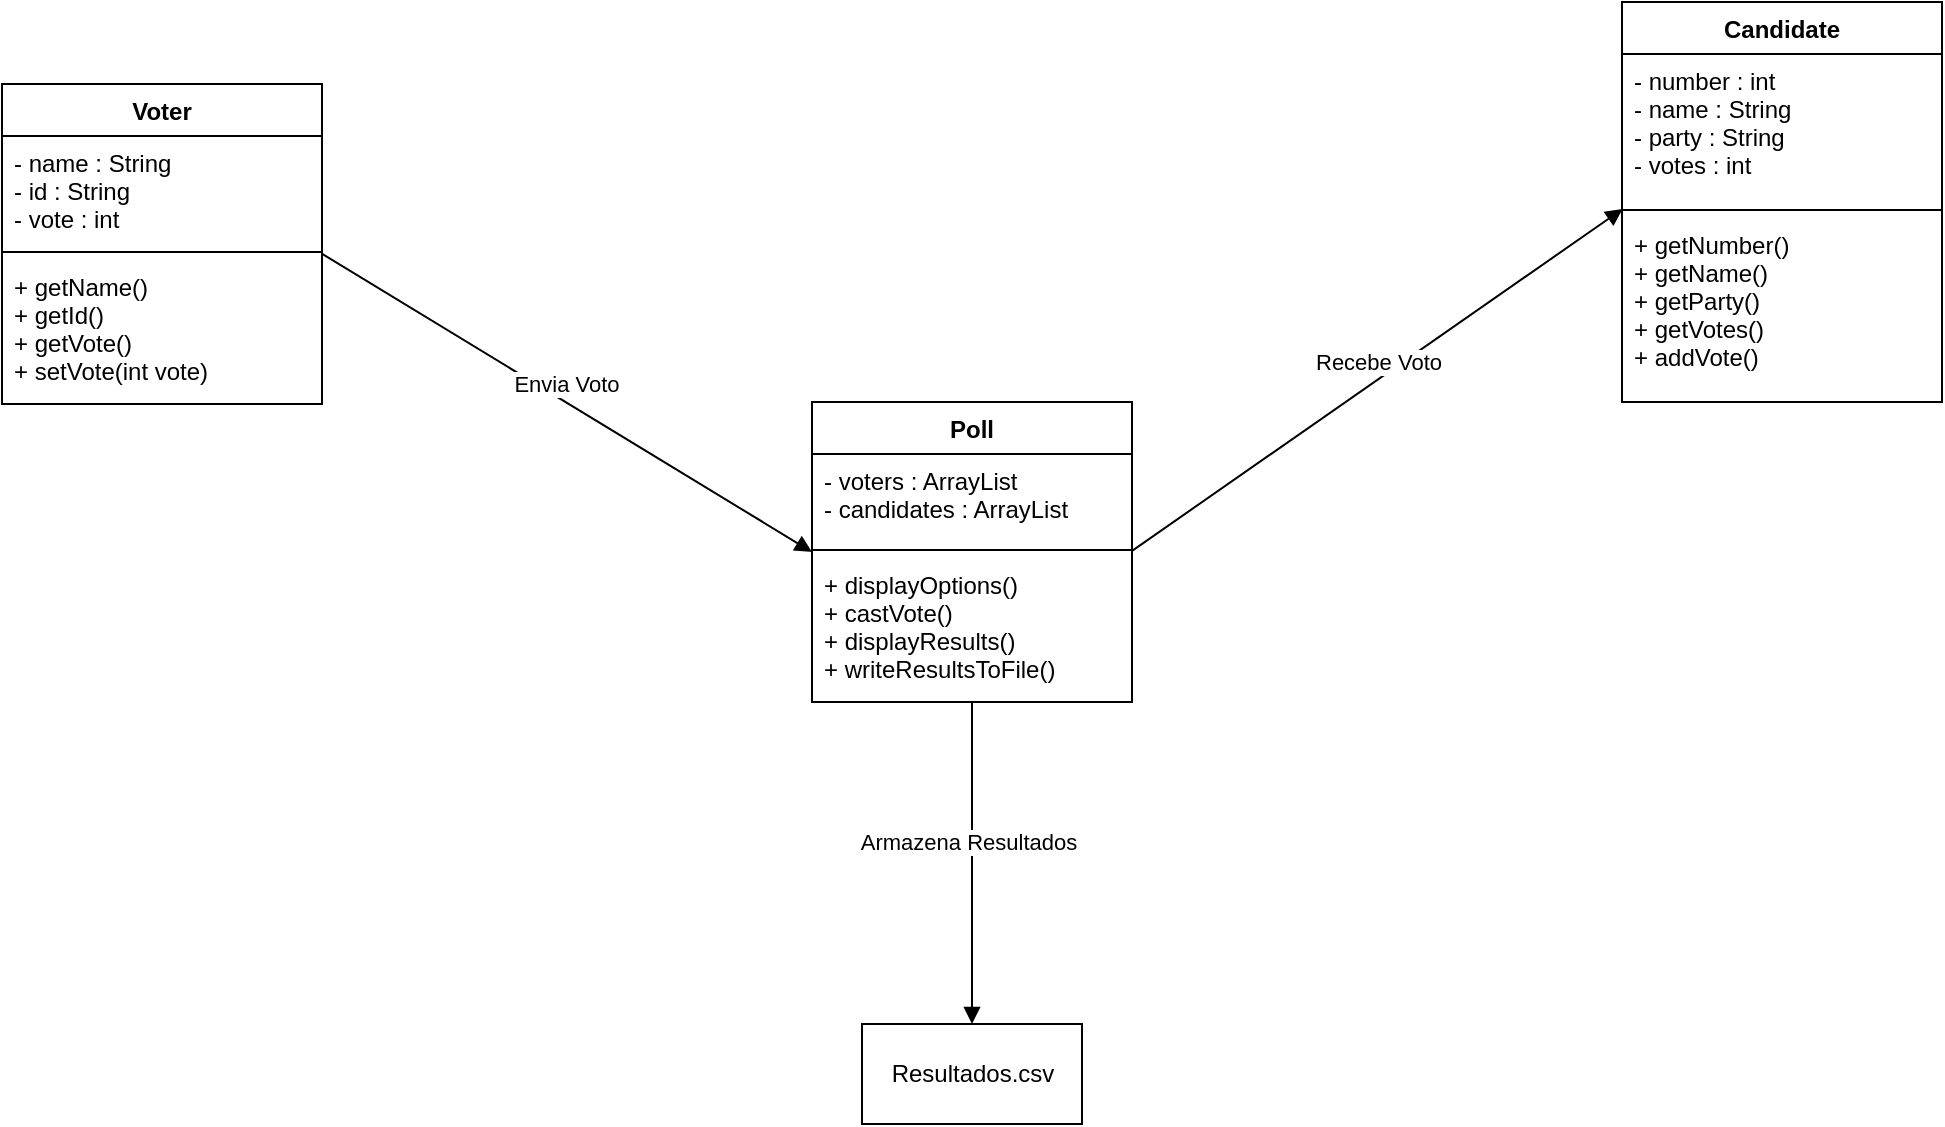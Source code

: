 <mxfile version="20.8.10" type="device" pages="3"><diagram id="JsWqJDIf5kA3fNwNeatx" name="Diagrama de Classes Urna"><mxGraphModel dx="1870" dy="894" grid="1" gridSize="10" guides="1" tooltips="1" connect="1" arrows="1" fold="1" page="1" pageScale="1" pageWidth="1169" pageHeight="827" math="0" shadow="0"><root><mxCell id="0"/><mxCell id="1" parent="0"/><mxCell id="kx_OUe722-TMIIgzJC0m-5" value="Voter" style="swimlane;fontStyle=1;align=center;verticalAlign=top;childLayout=stackLayout;horizontal=1;startSize=26;horizontalStack=0;resizeParent=1;resizeParentMax=0;resizeLast=0;collapsible=1;marginBottom=0;" vertex="1" parent="1"><mxGeometry x="100" y="180" width="160" height="160" as="geometry"/></mxCell><mxCell id="kx_OUe722-TMIIgzJC0m-6" value="- name : String&#10;- id : String&#10;- vote : int" style="text;strokeColor=none;fillColor=none;align=left;verticalAlign=top;spacingLeft=4;spacingRight=4;overflow=hidden;rotatable=0;points=[[0,0.5],[1,0.5]];portConstraint=eastwest;" vertex="1" parent="kx_OUe722-TMIIgzJC0m-5"><mxGeometry y="26" width="160" height="54" as="geometry"/></mxCell><mxCell id="kx_OUe722-TMIIgzJC0m-7" value="" style="line;strokeWidth=1;fillColor=none;align=left;verticalAlign=middle;spacingTop=-1;spacingLeft=3;spacingRight=3;rotatable=0;labelPosition=right;points=[];portConstraint=eastwest;strokeColor=inherit;" vertex="1" parent="kx_OUe722-TMIIgzJC0m-5"><mxGeometry y="80" width="160" height="8" as="geometry"/></mxCell><mxCell id="kx_OUe722-TMIIgzJC0m-8" value="+ getName()&#10;+ getId()&#10;+ getVote()&#10;+ setVote(int vote)" style="text;strokeColor=none;fillColor=none;align=left;verticalAlign=top;spacingLeft=4;spacingRight=4;overflow=hidden;rotatable=0;points=[[0,0.5],[1,0.5]];portConstraint=eastwest;" vertex="1" parent="kx_OUe722-TMIIgzJC0m-5"><mxGeometry y="88" width="160" height="72" as="geometry"/></mxCell><mxCell id="k-abDb9VmdXlIG6Mvebh-1" value="Candidate" style="swimlane;fontStyle=1;align=center;verticalAlign=top;childLayout=stackLayout;horizontal=1;startSize=26;horizontalStack=0;resizeParent=1;resizeParentMax=0;resizeLast=0;collapsible=1;marginBottom=0;" vertex="1" parent="1"><mxGeometry x="910" y="139" width="160" height="200" as="geometry"/></mxCell><mxCell id="k-abDb9VmdXlIG6Mvebh-2" value="- number : int&#10;- name : String&#10;- party : String&#10;- votes : int" style="text;strokeColor=none;fillColor=none;align=left;verticalAlign=top;spacingLeft=4;spacingRight=4;overflow=hidden;rotatable=0;points=[[0,0.5],[1,0.5]];portConstraint=eastwest;" vertex="1" parent="k-abDb9VmdXlIG6Mvebh-1"><mxGeometry y="26" width="160" height="74" as="geometry"/></mxCell><mxCell id="k-abDb9VmdXlIG6Mvebh-3" value="" style="line;strokeWidth=1;fillColor=none;align=left;verticalAlign=middle;spacingTop=-1;spacingLeft=3;spacingRight=3;rotatable=0;labelPosition=right;points=[];portConstraint=eastwest;strokeColor=inherit;" vertex="1" parent="k-abDb9VmdXlIG6Mvebh-1"><mxGeometry y="100" width="160" height="8" as="geometry"/></mxCell><mxCell id="k-abDb9VmdXlIG6Mvebh-4" value="+ getNumber()&#10;+ getName()&#10;+ getParty()&#10;+ getVotes()&#10;+ addVote()" style="text;strokeColor=none;fillColor=none;align=left;verticalAlign=top;spacingLeft=4;spacingRight=4;overflow=hidden;rotatable=0;points=[[0,0.5],[1,0.5]];portConstraint=eastwest;" vertex="1" parent="k-abDb9VmdXlIG6Mvebh-1"><mxGeometry y="108" width="160" height="92" as="geometry"/></mxCell><mxCell id="V1TZ9s6X_BHzbgOdG5dJ-4" style="edgeStyle=orthogonalEdgeStyle;rounded=0;orthogonalLoop=1;jettySize=auto;html=1;entryX=0.5;entryY=0;entryDx=0;entryDy=0;startArrow=none;startFill=0;endArrow=block;endFill=1;" edge="1" parent="1" source="k-abDb9VmdXlIG6Mvebh-5" target="V1TZ9s6X_BHzbgOdG5dJ-3"><mxGeometry relative="1" as="geometry"/></mxCell><mxCell id="V1TZ9s6X_BHzbgOdG5dJ-5" value="Armazena Resultados" style="edgeLabel;html=1;align=center;verticalAlign=middle;resizable=0;points=[];" vertex="1" connectable="0" parent="V1TZ9s6X_BHzbgOdG5dJ-4"><mxGeometry x="-0.134" y="-2" relative="1" as="geometry"><mxPoint as="offset"/></mxGeometry></mxCell><mxCell id="k-abDb9VmdXlIG6Mvebh-5" value="Poll" style="swimlane;fontStyle=1;align=center;verticalAlign=top;childLayout=stackLayout;horizontal=1;startSize=26;horizontalStack=0;resizeParent=1;resizeParentMax=0;resizeLast=0;collapsible=1;marginBottom=0;" vertex="1" parent="1"><mxGeometry x="505" y="339" width="160" height="150" as="geometry"/></mxCell><mxCell id="k-abDb9VmdXlIG6Mvebh-6" value="- voters : ArrayList&#10;- candidates : ArrayList" style="text;strokeColor=none;fillColor=none;align=left;verticalAlign=top;spacingLeft=4;spacingRight=4;overflow=hidden;rotatable=0;points=[[0,0.5],[1,0.5]];portConstraint=eastwest;" vertex="1" parent="k-abDb9VmdXlIG6Mvebh-5"><mxGeometry y="26" width="160" height="44" as="geometry"/></mxCell><mxCell id="k-abDb9VmdXlIG6Mvebh-7" value="" style="line;strokeWidth=1;fillColor=none;align=left;verticalAlign=middle;spacingTop=-1;spacingLeft=3;spacingRight=3;rotatable=0;labelPosition=right;points=[];portConstraint=eastwest;strokeColor=inherit;" vertex="1" parent="k-abDb9VmdXlIG6Mvebh-5"><mxGeometry y="70" width="160" height="8" as="geometry"/></mxCell><mxCell id="k-abDb9VmdXlIG6Mvebh-8" value="+ displayOptions()&#10;+ castVote()&#10;+ displayResults()&#10;+ writeResultsToFile()" style="text;strokeColor=none;fillColor=none;align=left;verticalAlign=top;spacingLeft=4;spacingRight=4;overflow=hidden;rotatable=0;points=[[0,0.5],[1,0.5]];portConstraint=eastwest;" vertex="1" parent="k-abDb9VmdXlIG6Mvebh-5"><mxGeometry y="78" width="160" height="72" as="geometry"/></mxCell><mxCell id="V1TZ9s6X_BHzbgOdG5dJ-1" value="Envia Voto" style="html=1;verticalAlign=bottom;endArrow=block;rounded=0;exitX=1.002;exitY=0.634;exitDx=0;exitDy=0;entryX=0;entryY=0.5;entryDx=0;entryDy=0;exitPerimeter=0;" edge="1" parent="1" source="kx_OUe722-TMIIgzJC0m-7" target="k-abDb9VmdXlIG6Mvebh-5"><mxGeometry width="80" relative="1" as="geometry"><mxPoint x="250" y="260" as="sourcePoint"/><mxPoint x="330" y="260" as="targetPoint"/></mxGeometry></mxCell><mxCell id="V1TZ9s6X_BHzbgOdG5dJ-2" value="Recebe Voto" style="html=1;verticalAlign=bottom;endArrow=none;rounded=0;exitX=0.002;exitY=1.047;exitDx=0;exitDy=0;exitPerimeter=0;entryX=0.998;entryY=0.583;entryDx=0;entryDy=0;entryPerimeter=0;startArrow=block;startFill=1;endFill=0;" edge="1" parent="1" source="k-abDb9VmdXlIG6Mvebh-2" target="k-abDb9VmdXlIG6Mvebh-7"><mxGeometry width="80" relative="1" as="geometry"><mxPoint x="690" y="330" as="sourcePoint"/><mxPoint x="770" y="330" as="targetPoint"/></mxGeometry></mxCell><mxCell id="V1TZ9s6X_BHzbgOdG5dJ-3" value="Resultados.csv" style="html=1;" vertex="1" parent="1"><mxGeometry x="530" y="650" width="110" height="50" as="geometry"/></mxCell></root></mxGraphModel></diagram><diagram name="Page-1" id="c4acf3e9-155e-7222-9cf6-157b1a14988f"><mxGraphModel dx="1870" dy="894" grid="1" gridSize="10" guides="1" tooltips="1" connect="1" arrows="1" fold="1" page="1" pageScale="1" pageWidth="583" pageHeight="413" background="none" math="0" shadow="0"><root><mxCell id="0"/><mxCell id="1" parent="0"/><mxCell id="iLCpfOJqAA2y2_xsdun_-1" value="Votante" style="swimlane;fontStyle=1;align=center;verticalAlign=top;childLayout=stackLayout;horizontal=1;startSize=26;horizontalStack=0;resizeParent=1;resizeParentMax=0;resizeLast=0;collapsible=1;marginBottom=0;" parent="1" vertex="1"><mxGeometry x="5" y="28" width="160" height="94" as="geometry"/></mxCell><mxCell id="iLCpfOJqAA2y2_xsdun_-2" value="- votanteID&#10;+ votanteNome" style="text;strokeColor=none;fillColor=none;align=left;verticalAlign=top;spacingLeft=4;spacingRight=4;overflow=hidden;rotatable=0;points=[[0,0.5],[1,0.5]];portConstraint=eastwest;" parent="iLCpfOJqAA2y2_xsdun_-1" vertex="1"><mxGeometry y="26" width="160" height="34" as="geometry"/></mxCell><mxCell id="iLCpfOJqAA2y2_xsdun_-3" value="" style="line;strokeWidth=1;fillColor=none;align=left;verticalAlign=middle;spacingTop=-1;spacingLeft=3;spacingRight=3;rotatable=0;labelPosition=right;points=[];portConstraint=eastwest;strokeColor=inherit;" parent="iLCpfOJqAA2y2_xsdun_-1" vertex="1"><mxGeometry y="60" width="160" height="8" as="geometry"/></mxCell><mxCell id="iLCpfOJqAA2y2_xsdun_-4" value="- votar()" style="text;strokeColor=none;fillColor=none;align=left;verticalAlign=top;spacingLeft=4;spacingRight=4;overflow=hidden;rotatable=0;points=[[0,0.5],[1,0.5]];portConstraint=eastwest;" parent="iLCpfOJqAA2y2_xsdun_-1" vertex="1"><mxGeometry y="68" width="160" height="26" as="geometry"/></mxCell><mxCell id="iLCpfOJqAA2y2_xsdun_-9" value="Computar voto" style="swimlane;fontStyle=1;align=center;verticalAlign=top;childLayout=stackLayout;horizontal=1;startSize=26;horizontalStack=0;resizeParent=1;resizeParentMax=0;resizeLast=0;collapsible=1;marginBottom=0;" parent="1" vertex="1"><mxGeometry x="335" y="10" width="160" height="128" as="geometry"/></mxCell><mxCell id="iLCpfOJqAA2y2_xsdun_-10" value="- candidatoID&#10;- votanteID&#10;- horario" style="text;strokeColor=none;fillColor=none;align=left;verticalAlign=top;spacingLeft=4;spacingRight=4;overflow=hidden;rotatable=0;points=[[0,0.5],[1,0.5]];portConstraint=eastwest;" parent="iLCpfOJqAA2y2_xsdun_-9" vertex="1"><mxGeometry y="26" width="160" height="54" as="geometry"/></mxCell><mxCell id="iLCpfOJqAA2y2_xsdun_-11" value="" style="line;strokeWidth=1;fillColor=none;align=left;verticalAlign=middle;spacingTop=-1;spacingLeft=3;spacingRight=3;rotatable=0;labelPosition=right;points=[];portConstraint=eastwest;strokeColor=inherit;" parent="iLCpfOJqAA2y2_xsdun_-9" vertex="1"><mxGeometry y="80" width="160" height="8" as="geometry"/></mxCell><mxCell id="iLCpfOJqAA2y2_xsdun_-12" value="- armazenarVoto()&#10;- cancelarVoto()" style="text;strokeColor=none;fillColor=none;align=left;verticalAlign=top;spacingLeft=4;spacingRight=4;overflow=hidden;rotatable=0;points=[[0,0.5],[1,0.5]];portConstraint=eastwest;" parent="iLCpfOJqAA2y2_xsdun_-9" vertex="1"><mxGeometry y="88" width="160" height="40" as="geometry"/></mxCell><mxCell id="iLCpfOJqAA2y2_xsdun_-13" value="Candidato" style="swimlane;fontStyle=1;align=center;verticalAlign=top;childLayout=stackLayout;horizontal=1;startSize=26;horizontalStack=0;resizeParent=1;resizeParentMax=0;resizeLast=0;collapsible=1;marginBottom=0;" parent="1" vertex="1"><mxGeometry x="670" y="20" width="160" height="158" as="geometry"/></mxCell><mxCell id="iLCpfOJqAA2y2_xsdun_-14" value="- candidatoID&#10;+ candidatoNome&#10;+ candidatoNumero&#10;- partidoID&#10;+ candidatura&#10;-partidoSigla&#10;" style="text;strokeColor=none;fillColor=none;align=left;verticalAlign=top;spacingLeft=4;spacingRight=4;overflow=hidden;rotatable=0;points=[[0,0.5],[1,0.5]];portConstraint=eastwest;" parent="iLCpfOJqAA2y2_xsdun_-13" vertex="1"><mxGeometry y="26" width="160" height="94" as="geometry"/></mxCell><mxCell id="iLCpfOJqAA2y2_xsdun_-15" value="" style="line;strokeWidth=1;fillColor=none;align=left;verticalAlign=middle;spacingTop=-1;spacingLeft=3;spacingRight=3;rotatable=0;labelPosition=right;points=[];portConstraint=eastwest;strokeColor=inherit;" parent="iLCpfOJqAA2y2_xsdun_-13" vertex="1"><mxGeometry y="120" width="160" height="8" as="geometry"/></mxCell><mxCell id="iLCpfOJqAA2y2_xsdun_-16" value="- numeroDeVotos()" style="text;strokeColor=none;fillColor=none;align=left;verticalAlign=top;spacingLeft=4;spacingRight=4;overflow=hidden;rotatable=0;points=[[0,0.5],[1,0.5]];portConstraint=eastwest;" parent="iLCpfOJqAA2y2_xsdun_-13" vertex="1"><mxGeometry y="128" width="160" height="30" as="geometry"/></mxCell><mxCell id="iLCpfOJqAA2y2_xsdun_-17" value="Servidor de votação" style="swimlane;fontStyle=1;align=center;verticalAlign=top;childLayout=stackLayout;horizontal=1;startSize=26;horizontalStack=0;resizeParent=1;resizeParentMax=0;resizeLast=0;collapsible=1;marginBottom=0;" parent="1" vertex="1"><mxGeometry y="143" width="160" height="170" as="geometry"/></mxCell><mxCell id="iLCpfOJqAA2y2_xsdun_-18" value="- votanteID&#10;- candidatoID&#10;- horario&#10;- quantidadeVotos" style="text;strokeColor=none;fillColor=none;align=left;verticalAlign=top;spacingLeft=4;spacingRight=4;overflow=hidden;rotatable=0;points=[[0,0.5],[1,0.5]];portConstraint=eastwest;" parent="iLCpfOJqAA2y2_xsdun_-17" vertex="1"><mxGeometry y="26" width="160" height="94" as="geometry"/></mxCell><mxCell id="iLCpfOJqAA2y2_xsdun_-19" value="" style="line;strokeWidth=1;fillColor=none;align=left;verticalAlign=middle;spacingTop=-1;spacingLeft=3;spacingRight=3;rotatable=0;labelPosition=right;points=[];portConstraint=eastwest;strokeColor=inherit;" parent="iLCpfOJqAA2y2_xsdun_-17" vertex="1"><mxGeometry y="120" width="160" height="8" as="geometry"/></mxCell><mxCell id="iLCpfOJqAA2y2_xsdun_-20" value="- gerarRelatorio()&#10;- contabilizarVotos()" style="text;strokeColor=none;fillColor=none;align=left;verticalAlign=top;spacingLeft=4;spacingRight=4;overflow=hidden;rotatable=0;points=[[0,0.5],[1,0.5]];portConstraint=eastwest;" parent="iLCpfOJqAA2y2_xsdun_-17" vertex="1"><mxGeometry y="128" width="160" height="42" as="geometry"/></mxCell><mxCell id="iLCpfOJqAA2y2_xsdun_-21" value="Resultado" style="swimlane;fontStyle=1;align=center;verticalAlign=top;childLayout=stackLayout;horizontal=1;startSize=26;horizontalStack=0;resizeParent=1;resizeParentMax=0;resizeLast=0;collapsible=1;marginBottom=0;" parent="1" vertex="1"><mxGeometry x="315" y="280" width="200" height="110" as="geometry"/></mxCell><mxCell id="iLCpfOJqAA2y2_xsdun_-22" value="+ descricaoCandidatura&#10;+ horario" style="text;strokeColor=none;fillColor=none;align=left;verticalAlign=top;spacingLeft=4;spacingRight=4;overflow=hidden;rotatable=0;points=[[0,0.5],[1,0.5]];portConstraint=eastwest;" parent="iLCpfOJqAA2y2_xsdun_-21" vertex="1"><mxGeometry y="26" width="200" height="44" as="geometry"/></mxCell><mxCell id="iLCpfOJqAA2y2_xsdun_-23" value="" style="line;strokeWidth=1;fillColor=none;align=left;verticalAlign=middle;spacingTop=-1;spacingLeft=3;spacingRight=3;rotatable=0;labelPosition=right;points=[];portConstraint=eastwest;strokeColor=inherit;" parent="iLCpfOJqAA2y2_xsdun_-21" vertex="1"><mxGeometry y="70" width="200" height="8" as="geometry"/></mxCell><mxCell id="iLCpfOJqAA2y2_xsdun_-24" value="+ getVotosIndividuais(candidatoID)" style="text;strokeColor=none;fillColor=none;align=left;verticalAlign=top;spacingLeft=4;spacingRight=4;overflow=hidden;rotatable=0;points=[[0,0.5],[1,0.5]];portConstraint=eastwest;" parent="iLCpfOJqAA2y2_xsdun_-21" vertex="1"><mxGeometry y="78" width="200" height="32" as="geometry"/></mxCell><mxCell id="iLCpfOJqAA2y2_xsdun_-25" value="Administrador" style="swimlane;fontStyle=1;align=center;verticalAlign=top;childLayout=stackLayout;horizontal=1;startSize=26;horizontalStack=0;resizeParent=1;resizeParentMax=0;resizeLast=0;collapsible=1;marginBottom=0;" parent="1" vertex="1"><mxGeometry x="335" y="160" width="160" height="86" as="geometry"/></mxCell><mxCell id="iLCpfOJqAA2y2_xsdun_-26" value="- adminID" style="text;strokeColor=none;fillColor=none;align=left;verticalAlign=top;spacingLeft=4;spacingRight=4;overflow=hidden;rotatable=0;points=[[0,0.5],[1,0.5]];portConstraint=eastwest;" parent="iLCpfOJqAA2y2_xsdun_-25" vertex="1"><mxGeometry y="26" width="160" height="26" as="geometry"/></mxCell><mxCell id="iLCpfOJqAA2y2_xsdun_-27" value="" style="line;strokeWidth=1;fillColor=none;align=left;verticalAlign=middle;spacingTop=-1;spacingLeft=3;spacingRight=3;rotatable=0;labelPosition=right;points=[];portConstraint=eastwest;strokeColor=inherit;" parent="iLCpfOJqAA2y2_xsdun_-25" vertex="1"><mxGeometry y="52" width="160" height="8" as="geometry"/></mxCell><mxCell id="iLCpfOJqAA2y2_xsdun_-28" value="- gerarResultado()" style="text;strokeColor=none;fillColor=none;align=left;verticalAlign=top;spacingLeft=4;spacingRight=4;overflow=hidden;rotatable=0;points=[[0,0.5],[1,0.5]];portConstraint=eastwest;" parent="iLCpfOJqAA2y2_xsdun_-25" vertex="1"><mxGeometry y="60" width="160" height="26" as="geometry"/></mxCell><mxCell id="iLCpfOJqAA2y2_xsdun_-37" value="&amp;lt;&amp;lt;enviaRelatorio&amp;gt;&amp;gt;" style="html=1;verticalAlign=bottom;endArrow=block;rounded=0;comic=0;entryX=-0.003;entryY=0.176;entryDx=0;entryDy=0;entryPerimeter=0;" parent="1" target="iLCpfOJqAA2y2_xsdun_-26" edge="1"><mxGeometry width="80" relative="1" as="geometry"><mxPoint x="160" y="190" as="sourcePoint"/><mxPoint x="285" y="458" as="targetPoint"/></mxGeometry></mxCell><mxCell id="iLCpfOJqAA2y2_xsdun_-38" value="&amp;lt;&amp;lt;publicaResultado&amp;gt;&amp;gt;" style="html=1;verticalAlign=bottom;endArrow=block;rounded=0;comic=0;entryX=0.5;entryY=0;entryDx=0;entryDy=0;exitX=0.486;exitY=0.972;exitDx=0;exitDy=0;exitPerimeter=0;" parent="1" source="iLCpfOJqAA2y2_xsdun_-28" target="iLCpfOJqAA2y2_xsdun_-21" edge="1"><mxGeometry width="80" relative="1" as="geometry"><mxPoint x="215" y="468" as="sourcePoint"/><mxPoint x="805" y="459" as="targetPoint"/></mxGeometry></mxCell><mxCell id="iLCpfOJqAA2y2_xsdun_-40" value="&amp;lt;&amp;lt;enviaVoto&amp;gt;&amp;gt;" style="html=1;verticalAlign=bottom;endArrow=block;rounded=0;comic=0;exitX=0;exitY=0.5;exitDx=0;exitDy=0;entryX=1.013;entryY=0.089;entryDx=0;entryDy=0;entryPerimeter=0;" parent="1" source="iLCpfOJqAA2y2_xsdun_-12" target="iLCpfOJqAA2y2_xsdun_-17" edge="1"><mxGeometry width="80" relative="1" as="geometry"><mxPoint x="465" y="268" as="sourcePoint"/><mxPoint x="545" y="268" as="targetPoint"/></mxGeometry></mxCell><mxCell id="iLCpfOJqAA2y2_xsdun_-41" value="&amp;lt;&amp;lt;vota&amp;gt;&amp;gt;" style="html=1;verticalAlign=bottom;endArrow=block;rounded=0;comic=0;entryX=-0.016;entryY=0.667;entryDx=0;entryDy=0;entryPerimeter=0;" parent="1" source="iLCpfOJqAA2y2_xsdun_-2" target="iLCpfOJqAA2y2_xsdun_-10" edge="1"><mxGeometry width="80" relative="1" as="geometry"><mxPoint x="165" y="78" as="sourcePoint"/><mxPoint x="335" y="78" as="targetPoint"/></mxGeometry></mxCell><mxCell id="iLCpfOJqAA2y2_xsdun_-43" value="&amp;lt;&amp;lt;recebe&amp;gt;&amp;gt;" style="html=1;verticalAlign=bottom;endArrow=block;rounded=0;comic=0;entryX=0;entryY=0.328;entryDx=0;entryDy=0;entryPerimeter=0;exitX=0.998;exitY=0.738;exitDx=0;exitDy=0;exitPerimeter=0;" parent="1" source="iLCpfOJqAA2y2_xsdun_-10" target="iLCpfOJqAA2y2_xsdun_-14" edge="1"><mxGeometry width="80" relative="1" as="geometry"><mxPoint x="495" y="78" as="sourcePoint"/><mxPoint x="575" y="78" as="targetPoint"/></mxGeometry></mxCell><mxCell id="QlsbhI_WAAQouXMiSuvx-1" value="Controle_Candidatura" style="swimlane;fontStyle=1;align=center;verticalAlign=top;childLayout=stackLayout;horizontal=1;startSize=26;horizontalStack=0;resizeParent=1;resizeParentMax=0;resizeLast=0;collapsible=1;marginBottom=0;" parent="1" vertex="1"><mxGeometry x="680" y="230" width="160" height="130" as="geometry"/></mxCell><mxCell id="QlsbhI_WAAQouXMiSuvx-2" value="- Candidato&#10;- TipoCandidatura&#10;- Partido" style="text;strokeColor=none;fillColor=none;align=left;verticalAlign=top;spacingLeft=4;spacingRight=4;overflow=hidden;rotatable=0;points=[[0,0.5],[1,0.5]];portConstraint=eastwest;" parent="QlsbhI_WAAQouXMiSuvx-1" vertex="1"><mxGeometry y="26" width="160" height="54" as="geometry"/></mxCell><mxCell id="QlsbhI_WAAQouXMiSuvx-3" value="" style="line;strokeWidth=1;fillColor=none;align=left;verticalAlign=middle;spacingTop=-1;spacingLeft=3;spacingRight=3;rotatable=0;labelPosition=right;points=[];portConstraint=eastwest;strokeColor=inherit;" parent="QlsbhI_WAAQouXMiSuvx-1" vertex="1"><mxGeometry y="80" width="160" height="8" as="geometry"/></mxCell><mxCell id="QlsbhI_WAAQouXMiSuvx-4" value="- cadastrarCandidatura()&#10;- cancelarCandidatura()" style="text;strokeColor=none;fillColor=none;align=left;verticalAlign=top;spacingLeft=4;spacingRight=4;overflow=hidden;rotatable=0;points=[[0,0.5],[1,0.5]];portConstraint=eastwest;" parent="QlsbhI_WAAQouXMiSuvx-1" vertex="1"><mxGeometry y="88" width="160" height="42" as="geometry"/></mxCell><mxCell id="QlsbhI_WAAQouXMiSuvx-7" value="&amp;lt;&amp;lt;participa&amp;gt;&amp;gt;" style="html=1;verticalAlign=bottom;endArrow=block;rounded=0;comic=0;entryX=0.5;entryY=0;entryDx=0;entryDy=0;exitX=0.556;exitY=0.982;exitDx=0;exitDy=0;exitPerimeter=0;" parent="1" source="iLCpfOJqAA2y2_xsdun_-16" target="QlsbhI_WAAQouXMiSuvx-1" edge="1"><mxGeometry width="80" relative="1" as="geometry"><mxPoint x="600" y="113" as="sourcePoint"/><mxPoint x="680" y="74.832" as="targetPoint"/></mxGeometry></mxCell></root></mxGraphModel></diagram><diagram name="Cópia do Page-1" id="8U8DCTTLDWEhU4VnJr0J"><mxGraphModel dx="1870" dy="894" grid="1" gridSize="10" guides="1" tooltips="1" connect="1" arrows="1" fold="1" page="1" pageScale="1" pageWidth="1169" pageHeight="827" background="none" math="0" shadow="0"><root><mxCell id="tv0HwxWExRK-eSQLYib5-0"/><mxCell id="tv0HwxWExRK-eSQLYib5-1" parent="tv0HwxWExRK-eSQLYib5-0"/><mxCell id="tv0HwxWExRK-eSQLYib5-2" value="Diagrama de Classes" style="shape=umlFrame;whiteSpace=wrap;html=1;rounded=0;shadow=0;comic=0;labelBackgroundColor=none;strokeWidth=1;fontFamily=Verdana;fontSize=10;align=center;width=70;height=30;movable=0;resizable=0;rotatable=0;deletable=0;editable=0;connectable=0;" parent="tv0HwxWExRK-eSQLYib5-1" vertex="1"><mxGeometry x="20" y="20" width="1130" height="790" as="geometry"/></mxCell><mxCell id="tv0HwxWExRK-eSQLYib5-3" value="Votante" style="swimlane;fontStyle=1;align=center;verticalAlign=top;childLayout=stackLayout;horizontal=1;startSize=26;horizontalStack=0;resizeParent=1;resizeParentMax=0;resizeLast=0;collapsible=1;marginBottom=0;" parent="tv0HwxWExRK-eSQLYib5-1" vertex="1"><mxGeometry x="85" y="165" width="160" height="94" as="geometry"/></mxCell><mxCell id="tv0HwxWExRK-eSQLYib5-4" value="- votanteID&#10;+ votanteNome" style="text;strokeColor=none;fillColor=none;align=left;verticalAlign=top;spacingLeft=4;spacingRight=4;overflow=hidden;rotatable=0;points=[[0,0.5],[1,0.5]];portConstraint=eastwest;" parent="tv0HwxWExRK-eSQLYib5-3" vertex="1"><mxGeometry y="26" width="160" height="34" as="geometry"/></mxCell><mxCell id="tv0HwxWExRK-eSQLYib5-5" value="" style="line;strokeWidth=1;fillColor=none;align=left;verticalAlign=middle;spacingTop=-1;spacingLeft=3;spacingRight=3;rotatable=0;labelPosition=right;points=[];portConstraint=eastwest;strokeColor=inherit;" parent="tv0HwxWExRK-eSQLYib5-3" vertex="1"><mxGeometry y="60" width="160" height="8" as="geometry"/></mxCell><mxCell id="tv0HwxWExRK-eSQLYib5-6" value="- votar()" style="text;strokeColor=none;fillColor=none;align=left;verticalAlign=top;spacingLeft=4;spacingRight=4;overflow=hidden;rotatable=0;points=[[0,0.5],[1,0.5]];portConstraint=eastwest;" parent="tv0HwxWExRK-eSQLYib5-3" vertex="1"><mxGeometry y="68" width="160" height="26" as="geometry"/></mxCell><mxCell id="tv0HwxWExRK-eSQLYib5-7" value="Computar voto" style="swimlane;fontStyle=1;align=center;verticalAlign=top;childLayout=stackLayout;horizontal=1;startSize=26;horizontalStack=0;resizeParent=1;resizeParentMax=0;resizeLast=0;collapsible=1;marginBottom=0;" parent="tv0HwxWExRK-eSQLYib5-1" vertex="1"><mxGeometry x="415" y="145" width="160" height="140" as="geometry"/></mxCell><mxCell id="tv0HwxWExRK-eSQLYib5-8" value="- candidatoID&#10;- votanteID&#10;- horario" style="text;strokeColor=none;fillColor=none;align=left;verticalAlign=top;spacingLeft=4;spacingRight=4;overflow=hidden;rotatable=0;points=[[0,0.5],[1,0.5]];portConstraint=eastwest;" parent="tv0HwxWExRK-eSQLYib5-7" vertex="1"><mxGeometry y="26" width="160" height="54" as="geometry"/></mxCell><mxCell id="tv0HwxWExRK-eSQLYib5-9" value="" style="line;strokeWidth=1;fillColor=none;align=left;verticalAlign=middle;spacingTop=-1;spacingLeft=3;spacingRight=3;rotatable=0;labelPosition=right;points=[];portConstraint=eastwest;strokeColor=inherit;" parent="tv0HwxWExRK-eSQLYib5-7" vertex="1"><mxGeometry y="80" width="160" height="8" as="geometry"/></mxCell><mxCell id="tv0HwxWExRK-eSQLYib5-10" value="- armazenarVoto()&#10;- cancelarVoto()&#10;- emitirComprovante()&#10;" style="text;strokeColor=none;fillColor=none;align=left;verticalAlign=top;spacingLeft=4;spacingRight=4;overflow=hidden;rotatable=0;points=[[0,0.5],[1,0.5]];portConstraint=eastwest;" parent="tv0HwxWExRK-eSQLYib5-7" vertex="1"><mxGeometry y="88" width="160" height="52" as="geometry"/></mxCell><mxCell id="tv0HwxWExRK-eSQLYib5-11" value="Candidato" style="swimlane;fontStyle=1;align=center;verticalAlign=top;childLayout=stackLayout;horizontal=1;startSize=26;horizontalStack=0;resizeParent=1;resizeParentMax=0;resizeLast=0;collapsible=1;marginBottom=0;" parent="tv0HwxWExRK-eSQLYib5-1" vertex="1"><mxGeometry x="745" y="147" width="160" height="170" as="geometry"/></mxCell><mxCell id="tv0HwxWExRK-eSQLYib5-12" value="- candidatoID&#10;+ candidatoNumero&#10;+ candidatoNome&#10;- partidoID&#10;+ partidoSigla&#10;+ candidatura" style="text;strokeColor=none;fillColor=none;align=left;verticalAlign=top;spacingLeft=4;spacingRight=4;overflow=hidden;rotatable=0;points=[[0,0.5],[1,0.5]];portConstraint=eastwest;" parent="tv0HwxWExRK-eSQLYib5-11" vertex="1"><mxGeometry y="26" width="160" height="94" as="geometry"/></mxCell><mxCell id="tv0HwxWExRK-eSQLYib5-13" value="" style="line;strokeWidth=1;fillColor=none;align=left;verticalAlign=middle;spacingTop=-1;spacingLeft=3;spacingRight=3;rotatable=0;labelPosition=right;points=[];portConstraint=eastwest;strokeColor=inherit;" parent="tv0HwxWExRK-eSQLYib5-11" vertex="1"><mxGeometry y="120" width="160" height="8" as="geometry"/></mxCell><mxCell id="tv0HwxWExRK-eSQLYib5-14" value="- cadastrarCandidatura()&#10;- cancelarCandidatura()" style="text;strokeColor=none;fillColor=none;align=left;verticalAlign=top;spacingLeft=4;spacingRight=4;overflow=hidden;rotatable=0;points=[[0,0.5],[1,0.5]];portConstraint=eastwest;" parent="tv0HwxWExRK-eSQLYib5-11" vertex="1"><mxGeometry y="128" width="160" height="42" as="geometry"/></mxCell><mxCell id="tv0HwxWExRK-eSQLYib5-15" value="Servidor de votação" style="swimlane;fontStyle=1;align=center;verticalAlign=top;childLayout=stackLayout;horizontal=1;startSize=26;horizontalStack=0;resizeParent=1;resizeParentMax=0;resizeLast=0;collapsible=1;marginBottom=0;" parent="tv0HwxWExRK-eSQLYib5-1" vertex="1"><mxGeometry x="125" y="515" width="160" height="170" as="geometry"/></mxCell><mxCell id="tv0HwxWExRK-eSQLYib5-16" value="- votanteID&#10;- candidatoID&#10;- horario&#10;- quantidadeVotos" style="text;strokeColor=none;fillColor=none;align=left;verticalAlign=top;spacingLeft=4;spacingRight=4;overflow=hidden;rotatable=0;points=[[0,0.5],[1,0.5]];portConstraint=eastwest;" parent="tv0HwxWExRK-eSQLYib5-15" vertex="1"><mxGeometry y="26" width="160" height="94" as="geometry"/></mxCell><mxCell id="tv0HwxWExRK-eSQLYib5-17" value="" style="line;strokeWidth=1;fillColor=none;align=left;verticalAlign=middle;spacingTop=-1;spacingLeft=3;spacingRight=3;rotatable=0;labelPosition=right;points=[];portConstraint=eastwest;strokeColor=inherit;" parent="tv0HwxWExRK-eSQLYib5-15" vertex="1"><mxGeometry y="120" width="160" height="8" as="geometry"/></mxCell><mxCell id="tv0HwxWExRK-eSQLYib5-18" value="- gerarRelatorio()&#10;- contabilizarVotos()" style="text;strokeColor=none;fillColor=none;align=left;verticalAlign=top;spacingLeft=4;spacingRight=4;overflow=hidden;rotatable=0;points=[[0,0.5],[1,0.5]];portConstraint=eastwest;" parent="tv0HwxWExRK-eSQLYib5-15" vertex="1"><mxGeometry y="128" width="160" height="42" as="geometry"/></mxCell><mxCell id="tv0HwxWExRK-eSQLYib5-19" value="Resultado" style="swimlane;fontStyle=1;align=center;verticalAlign=top;childLayout=stackLayout;horizontal=1;startSize=26;horizontalStack=0;resizeParent=1;resizeParentMax=0;resizeLast=0;collapsible=1;marginBottom=0;" parent="tv0HwxWExRK-eSQLYib5-1" vertex="1"><mxGeometry x="885" y="545" width="200" height="110" as="geometry"/></mxCell><mxCell id="tv0HwxWExRK-eSQLYib5-20" value="+ descricaoCandidatura&#10;+ horario&#10;" style="text;strokeColor=none;fillColor=none;align=left;verticalAlign=top;spacingLeft=4;spacingRight=4;overflow=hidden;rotatable=0;points=[[0,0.5],[1,0.5]];portConstraint=eastwest;" parent="tv0HwxWExRK-eSQLYib5-19" vertex="1"><mxGeometry y="26" width="200" height="44" as="geometry"/></mxCell><mxCell id="tv0HwxWExRK-eSQLYib5-21" value="" style="line;strokeWidth=1;fillColor=none;align=left;verticalAlign=middle;spacingTop=-1;spacingLeft=3;spacingRight=3;rotatable=0;labelPosition=right;points=[];portConstraint=eastwest;strokeColor=inherit;" parent="tv0HwxWExRK-eSQLYib5-19" vertex="1"><mxGeometry y="70" width="200" height="8" as="geometry"/></mxCell><mxCell id="tv0HwxWExRK-eSQLYib5-22" value="+ getVotosIndividuais(candidatoID)" style="text;strokeColor=none;fillColor=none;align=left;verticalAlign=top;spacingLeft=4;spacingRight=4;overflow=hidden;rotatable=0;points=[[0,0.5],[1,0.5]];portConstraint=eastwest;" parent="tv0HwxWExRK-eSQLYib5-19" vertex="1"><mxGeometry y="78" width="200" height="32" as="geometry"/></mxCell><mxCell id="tv0HwxWExRK-eSQLYib5-23" value="Administrador" style="swimlane;fontStyle=1;align=center;verticalAlign=top;childLayout=stackLayout;horizontal=1;startSize=26;horizontalStack=0;resizeParent=1;resizeParentMax=0;resizeLast=0;collapsible=1;marginBottom=0;" parent="tv0HwxWExRK-eSQLYib5-1" vertex="1"><mxGeometry x="530" y="557" width="160" height="86" as="geometry"/></mxCell><mxCell id="tv0HwxWExRK-eSQLYib5-24" value="- adminID" style="text;strokeColor=none;fillColor=none;align=left;verticalAlign=top;spacingLeft=4;spacingRight=4;overflow=hidden;rotatable=0;points=[[0,0.5],[1,0.5]];portConstraint=eastwest;" parent="tv0HwxWExRK-eSQLYib5-23" vertex="1"><mxGeometry y="26" width="160" height="26" as="geometry"/></mxCell><mxCell id="tv0HwxWExRK-eSQLYib5-25" value="" style="line;strokeWidth=1;fillColor=none;align=left;verticalAlign=middle;spacingTop=-1;spacingLeft=3;spacingRight=3;rotatable=0;labelPosition=right;points=[];portConstraint=eastwest;strokeColor=inherit;" parent="tv0HwxWExRK-eSQLYib5-23" vertex="1"><mxGeometry y="52" width="160" height="8" as="geometry"/></mxCell><mxCell id="tv0HwxWExRK-eSQLYib5-26" value="- gerarResultado()" style="text;strokeColor=none;fillColor=none;align=left;verticalAlign=top;spacingLeft=4;spacingRight=4;overflow=hidden;rotatable=0;points=[[0,0.5],[1,0.5]];portConstraint=eastwest;" parent="tv0HwxWExRK-eSQLYib5-23" vertex="1"><mxGeometry y="60" width="160" height="26" as="geometry"/></mxCell><mxCell id="tv0HwxWExRK-eSQLYib5-27" value="&amp;lt;&amp;lt;enviaRelatorio&amp;gt;&amp;gt;" style="html=1;verticalAlign=bottom;endArrow=block;rounded=0;comic=0;entryX=-0.003;entryY=0.176;entryDx=0;entryDy=0;entryPerimeter=0;" parent="tv0HwxWExRK-eSQLYib5-1" source="tv0HwxWExRK-eSQLYib5-16" target="tv0HwxWExRK-eSQLYib5-24" edge="1"><mxGeometry width="80" relative="1" as="geometry"><mxPoint x="285" y="595" as="sourcePoint"/><mxPoint x="365" y="595" as="targetPoint"/></mxGeometry></mxCell><mxCell id="tv0HwxWExRK-eSQLYib5-28" value="&amp;lt;&amp;lt;publicaResultado&amp;gt;&amp;gt;" style="html=1;verticalAlign=bottom;endArrow=block;rounded=0;comic=0;entryX=0;entryY=0.597;entryDx=0;entryDy=0;entryPerimeter=0;" parent="tv0HwxWExRK-eSQLYib5-1" source="tv0HwxWExRK-eSQLYib5-24" target="tv0HwxWExRK-eSQLYib5-20" edge="1"><mxGeometry width="80" relative="1" as="geometry"><mxPoint x="295" y="605" as="sourcePoint"/><mxPoint x="885" y="596" as="targetPoint"/></mxGeometry></mxCell><mxCell id="tv0HwxWExRK-eSQLYib5-29" value="&amp;lt;&amp;lt;enviaVoto&amp;gt;&amp;gt;" style="html=1;verticalAlign=bottom;endArrow=block;rounded=0;comic=0;exitX=0;exitY=0.5;exitDx=0;exitDy=0;" parent="tv0HwxWExRK-eSQLYib5-1" source="tv0HwxWExRK-eSQLYib5-10" target="tv0HwxWExRK-eSQLYib5-15" edge="1"><mxGeometry width="80" relative="1" as="geometry"><mxPoint x="545" y="405" as="sourcePoint"/><mxPoint x="625" y="405" as="targetPoint"/></mxGeometry></mxCell><mxCell id="tv0HwxWExRK-eSQLYib5-30" value="&amp;lt;&amp;lt;vota&amp;gt;&amp;gt;" style="html=1;verticalAlign=bottom;endArrow=block;rounded=0;comic=0;entryX=-0.016;entryY=0.667;entryDx=0;entryDy=0;entryPerimeter=0;" parent="tv0HwxWExRK-eSQLYib5-1" source="tv0HwxWExRK-eSQLYib5-4" target="tv0HwxWExRK-eSQLYib5-8" edge="1"><mxGeometry width="80" relative="1" as="geometry"><mxPoint x="245" y="215" as="sourcePoint"/><mxPoint x="415" y="215" as="targetPoint"/></mxGeometry></mxCell><mxCell id="tv0HwxWExRK-eSQLYib5-31" value="&amp;lt;&amp;lt;recebe&amp;gt;&amp;gt;" style="html=1;verticalAlign=bottom;endArrow=block;rounded=0;comic=0;entryX=0;entryY=0.328;entryDx=0;entryDy=0;entryPerimeter=0;" parent="tv0HwxWExRK-eSQLYib5-1" source="tv0HwxWExRK-eSQLYib5-8" target="tv0HwxWExRK-eSQLYib5-12" edge="1"><mxGeometry width="80" relative="1" as="geometry"><mxPoint x="575" y="215" as="sourcePoint"/><mxPoint x="655" y="215" as="targetPoint"/></mxGeometry></mxCell><mxCell id="TkOd36lVcWJzYkh7jALO-0" value="&amp;lt;&amp;lt;EnviaVotosIndividuais&amp;gt;&amp;gt;" style="html=1;verticalAlign=bottom;endArrow=block;rounded=0;comic=0;entryX=0.55;entryY=1;entryDx=0;entryDy=0;entryPerimeter=0;" parent="tv0HwxWExRK-eSQLYib5-1" source="tv0HwxWExRK-eSQLYib5-19" target="tv0HwxWExRK-eSQLYib5-14" edge="1"><mxGeometry x="0.002" width="80" relative="1" as="geometry"><mxPoint x="980" y="540" as="sourcePoint"/><mxPoint x="900" y="370" as="targetPoint"/><mxPoint as="offset"/></mxGeometry></mxCell></root></mxGraphModel></diagram></mxfile>